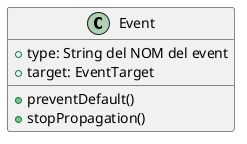 @startuml event

class Event {
    + type: String del NOM del event
    + target: EventTarget

    + preventDefault()
    + stopPropagation()
}
@enduml